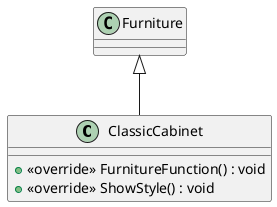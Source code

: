 @startuml
class ClassicCabinet {
    + <<override>> FurnitureFunction() : void
    + <<override>> ShowStyle() : void
}
Furniture <|-- ClassicCabinet
@enduml
